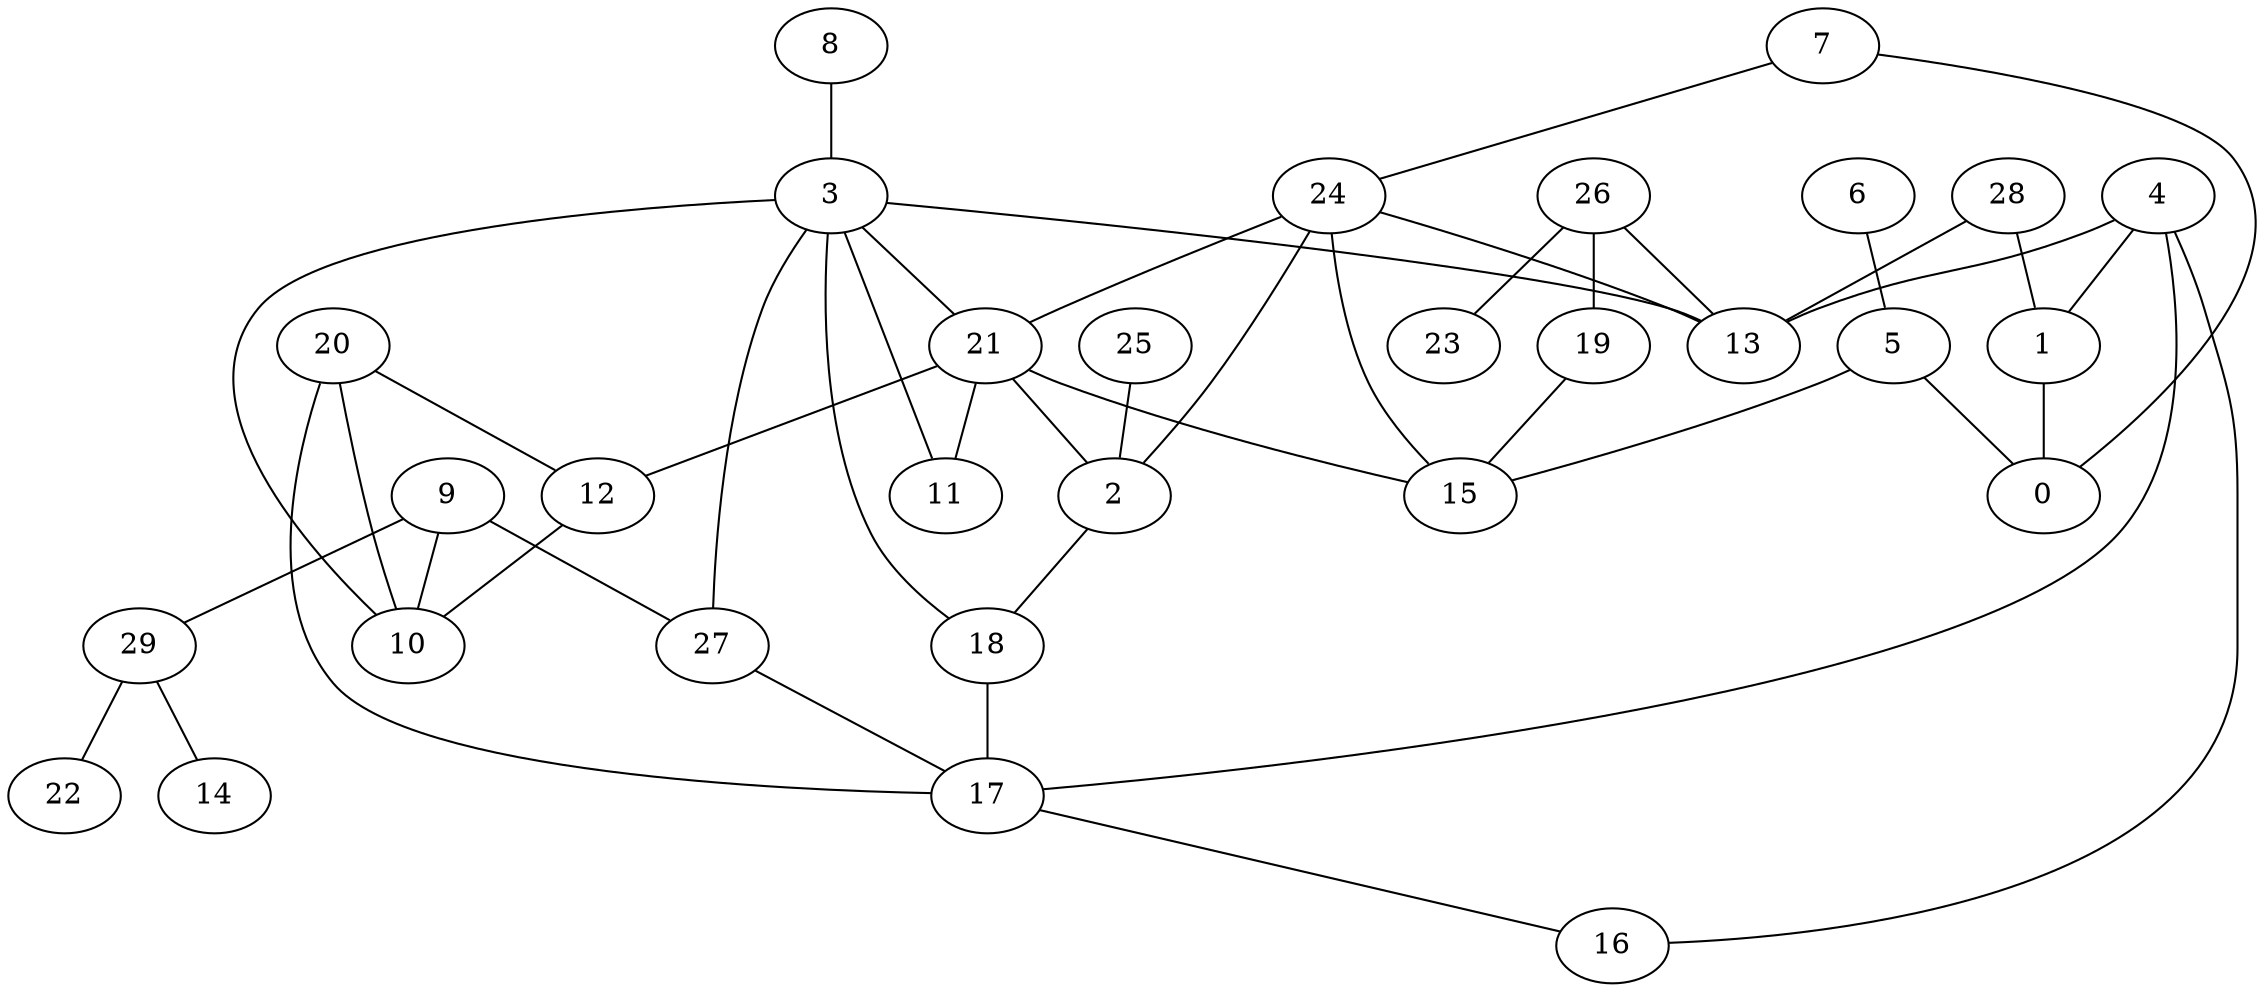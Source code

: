 digraph GG_graph {

subgraph G_graph {
edge [color = black]
"20" -> "17" [dir = none]
"26" -> "23" [dir = none]
"26" -> "13" [dir = none]
"9" -> "29" [dir = none]
"9" -> "10" [dir = none]
"1" -> "0" [dir = none]
"8" -> "3" [dir = none]
"4" -> "16" [dir = none]
"4" -> "1" [dir = none]
"4" -> "13" [dir = none]
"29" -> "14" [dir = none]
"29" -> "22" [dir = none]
"5" -> "15" [dir = none]
"18" -> "17" [dir = none]
"24" -> "15" [dir = none]
"21" -> "2" [dir = none]
"21" -> "12" [dir = none]
"21" -> "15" [dir = none]
"19" -> "15" [dir = none]
"3" -> "27" [dir = none]
"3" -> "11" [dir = none]
"3" -> "21" [dir = none]
"3" -> "18" [dir = none]
"3" -> "10" [dir = none]
"3" -> "13" [dir = none]
"6" -> "5" [dir = none]
"25" -> "2" [dir = none]
"7" -> "24" [dir = none]
"28" -> "1" [dir = none]
"24" -> "13" [dir = none]
"12" -> "10" [dir = none]
"20" -> "10" [dir = none]
"21" -> "11" [dir = none]
"17" -> "16" [dir = none]
"9" -> "27" [dir = none]
"7" -> "0" [dir = none]
"24" -> "21" [dir = none]
"27" -> "17" [dir = none]
"26" -> "19" [dir = none]
"20" -> "12" [dir = none]
"4" -> "17" [dir = none]
"24" -> "2" [dir = none]
"2" -> "18" [dir = none]
"5" -> "0" [dir = none]
"28" -> "13" [dir = none]
}

}
